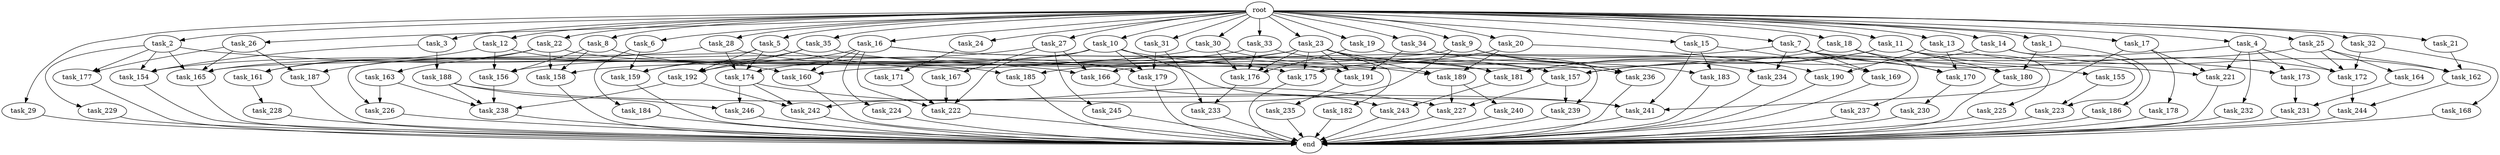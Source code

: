 digraph G {
  root [size="0.000000"];
  task_1 [size="1024.000000"];
  task_2 [size="1024.000000"];
  task_3 [size="1024.000000"];
  task_4 [size="1024.000000"];
  task_5 [size="1024.000000"];
  task_6 [size="1024.000000"];
  task_7 [size="1024.000000"];
  task_8 [size="1024.000000"];
  task_9 [size="1024.000000"];
  task_10 [size="1024.000000"];
  task_11 [size="1024.000000"];
  task_12 [size="1024.000000"];
  task_13 [size="1024.000000"];
  task_14 [size="1024.000000"];
  task_15 [size="1024.000000"];
  task_16 [size="1024.000000"];
  task_17 [size="1024.000000"];
  task_18 [size="1024.000000"];
  task_19 [size="1024.000000"];
  task_20 [size="1024.000000"];
  task_21 [size="1024.000000"];
  task_22 [size="1024.000000"];
  task_23 [size="1024.000000"];
  task_24 [size="1024.000000"];
  task_25 [size="1024.000000"];
  task_26 [size="1024.000000"];
  task_27 [size="1024.000000"];
  task_28 [size="1024.000000"];
  task_29 [size="1024.000000"];
  task_30 [size="1024.000000"];
  task_31 [size="1024.000000"];
  task_32 [size="1024.000000"];
  task_33 [size="1024.000000"];
  task_34 [size="1024.000000"];
  task_35 [size="1024.000000"];
  task_154 [size="1194000908288.000000"];
  task_155 [size="214748364800.000000"];
  task_156 [size="412316860416.000000"];
  task_157 [size="627065225216.000000"];
  task_158 [size="1030792151040.000000"];
  task_159 [size="1125281431552.000000"];
  task_160 [size="566935683072.000000"];
  task_161 [size="171798691840.000000"];
  task_162 [size="1331439861760.000000"];
  task_163 [size="34359738368.000000"];
  task_164 [size="214748364800.000000"];
  task_165 [size="661424963584.000000"];
  task_166 [size="601295421440.000000"];
  task_167 [size="309237645312.000000"];
  task_168 [size="549755813888.000000"];
  task_169 [size="635655159808.000000"];
  task_170 [size="1494648619008.000000"];
  task_171 [size="549755813888.000000"];
  task_172 [size="1322849927168.000000"];
  task_173 [size="996432412672.000000"];
  task_174 [size="1752346656768.000000"];
  task_175 [size="1314259992576.000000"];
  task_176 [size="2241972928512.000000"];
  task_177 [size="214748364800.000000"];
  task_178 [size="34359738368.000000"];
  task_179 [size="1546188226560.000000"];
  task_180 [size="386547056640.000000"];
  task_181 [size="910533066752.000000"];
  task_182 [size="858993459200.000000"];
  task_183 [size="1073741824000.000000"];
  task_184 [size="695784701952.000000"];
  task_185 [size="687194767360.000000"];
  task_186 [size="34359738368.000000"];
  task_187 [size="996432412672.000000"];
  task_188 [size="420906795008.000000"];
  task_189 [size="2104533975040.000000"];
  task_190 [size="1408749273088.000000"];
  task_191 [size="1030792151040.000000"];
  task_192 [size="558345748480.000000"];
  task_221 [size="309237645312.000000"];
  task_222 [size="1632087572480.000000"];
  task_223 [size="1116691496960.000000"];
  task_224 [size="214748364800.000000"];
  task_225 [size="137438953472.000000"];
  task_226 [size="111669149696.000000"];
  task_227 [size="1717986918400.000000"];
  task_228 [size="214748364800.000000"];
  task_229 [size="77309411328.000000"];
  task_230 [size="34359738368.000000"];
  task_231 [size="171798691840.000000"];
  task_232 [size="137438953472.000000"];
  task_233 [size="970662608896.000000"];
  task_234 [size="730144440320.000000"];
  task_235 [size="858993459200.000000"];
  task_236 [size="1305670057984.000000"];
  task_237 [size="420906795008.000000"];
  task_238 [size="1331439861760.000000"];
  task_239 [size="1099511627776.000000"];
  task_240 [size="309237645312.000000"];
  task_241 [size="523986010112.000000"];
  task_242 [size="1589137899520.000000"];
  task_243 [size="773094113280.000000"];
  task_244 [size="1408749273088.000000"];
  task_245 [size="309237645312.000000"];
  task_246 [size="996432412672.000000"];
  end [size="0.000000"];

  root -> task_1 [size="1.000000"];
  root -> task_2 [size="1.000000"];
  root -> task_3 [size="1.000000"];
  root -> task_4 [size="1.000000"];
  root -> task_5 [size="1.000000"];
  root -> task_6 [size="1.000000"];
  root -> task_7 [size="1.000000"];
  root -> task_8 [size="1.000000"];
  root -> task_9 [size="1.000000"];
  root -> task_10 [size="1.000000"];
  root -> task_11 [size="1.000000"];
  root -> task_12 [size="1.000000"];
  root -> task_13 [size="1.000000"];
  root -> task_14 [size="1.000000"];
  root -> task_15 [size="1.000000"];
  root -> task_16 [size="1.000000"];
  root -> task_17 [size="1.000000"];
  root -> task_18 [size="1.000000"];
  root -> task_19 [size="1.000000"];
  root -> task_20 [size="1.000000"];
  root -> task_21 [size="1.000000"];
  root -> task_22 [size="1.000000"];
  root -> task_23 [size="1.000000"];
  root -> task_24 [size="1.000000"];
  root -> task_25 [size="1.000000"];
  root -> task_26 [size="1.000000"];
  root -> task_27 [size="1.000000"];
  root -> task_28 [size="1.000000"];
  root -> task_29 [size="1.000000"];
  root -> task_30 [size="1.000000"];
  root -> task_31 [size="1.000000"];
  root -> task_32 [size="1.000000"];
  root -> task_33 [size="1.000000"];
  root -> task_34 [size="1.000000"];
  root -> task_35 [size="1.000000"];
  task_1 -> task_180 [size="33554432.000000"];
  task_1 -> task_186 [size="33554432.000000"];
  task_2 -> task_154 [size="75497472.000000"];
  task_2 -> task_165 [size="75497472.000000"];
  task_2 -> task_166 [size="75497472.000000"];
  task_2 -> task_177 [size="75497472.000000"];
  task_2 -> task_229 [size="75497472.000000"];
  task_3 -> task_154 [size="411041792.000000"];
  task_3 -> task_188 [size="411041792.000000"];
  task_4 -> task_157 [size="134217728.000000"];
  task_4 -> task_172 [size="134217728.000000"];
  task_4 -> task_173 [size="134217728.000000"];
  task_4 -> task_221 [size="134217728.000000"];
  task_4 -> task_232 [size="134217728.000000"];
  task_5 -> task_174 [size="33554432.000000"];
  task_5 -> task_191 [size="33554432.000000"];
  task_5 -> task_192 [size="33554432.000000"];
  task_5 -> task_226 [size="33554432.000000"];
  task_6 -> task_159 [size="679477248.000000"];
  task_6 -> task_184 [size="679477248.000000"];
  task_7 -> task_169 [size="411041792.000000"];
  task_7 -> task_170 [size="411041792.000000"];
  task_7 -> task_172 [size="411041792.000000"];
  task_7 -> task_175 [size="411041792.000000"];
  task_7 -> task_234 [size="411041792.000000"];
  task_7 -> task_237 [size="411041792.000000"];
  task_8 -> task_156 [size="134217728.000000"];
  task_8 -> task_158 [size="134217728.000000"];
  task_8 -> task_185 [size="134217728.000000"];
  task_9 -> task_165 [size="301989888.000000"];
  task_9 -> task_234 [size="301989888.000000"];
  task_9 -> task_236 [size="301989888.000000"];
  task_9 -> task_242 [size="301989888.000000"];
  task_10 -> task_157 [size="134217728.000000"];
  task_10 -> task_165 [size="134217728.000000"];
  task_10 -> task_179 [size="134217728.000000"];
  task_10 -> task_222 [size="134217728.000000"];
  task_10 -> task_241 [size="134217728.000000"];
  task_11 -> task_157 [size="134217728.000000"];
  task_11 -> task_180 [size="134217728.000000"];
  task_11 -> task_181 [size="134217728.000000"];
  task_11 -> task_221 [size="134217728.000000"];
  task_11 -> task_225 [size="134217728.000000"];
  task_12 -> task_156 [size="134217728.000000"];
  task_12 -> task_160 [size="134217728.000000"];
  task_12 -> task_161 [size="134217728.000000"];
  task_13 -> task_170 [size="838860800.000000"];
  task_13 -> task_173 [size="838860800.000000"];
  task_13 -> task_190 [size="838860800.000000"];
  task_14 -> task_162 [size="411041792.000000"];
  task_14 -> task_181 [size="411041792.000000"];
  task_14 -> task_223 [size="411041792.000000"];
  task_15 -> task_169 [size="209715200.000000"];
  task_15 -> task_183 [size="209715200.000000"];
  task_15 -> task_241 [size="209715200.000000"];
  task_16 -> task_157 [size="209715200.000000"];
  task_16 -> task_159 [size="209715200.000000"];
  task_16 -> task_160 [size="209715200.000000"];
  task_16 -> task_181 [size="209715200.000000"];
  task_16 -> task_222 [size="209715200.000000"];
  task_16 -> task_224 [size="209715200.000000"];
  task_17 -> task_178 [size="33554432.000000"];
  task_17 -> task_221 [size="33554432.000000"];
  task_17 -> task_241 [size="33554432.000000"];
  task_18 -> task_155 [size="209715200.000000"];
  task_18 -> task_160 [size="209715200.000000"];
  task_18 -> task_170 [size="209715200.000000"];
  task_19 -> task_176 [size="536870912.000000"];
  task_19 -> task_239 [size="536870912.000000"];
  task_20 -> task_185 [size="536870912.000000"];
  task_20 -> task_189 [size="536870912.000000"];
  task_20 -> task_190 [size="536870912.000000"];
  task_21 -> task_162 [size="679477248.000000"];
  task_22 -> task_158 [size="33554432.000000"];
  task_22 -> task_161 [size="33554432.000000"];
  task_22 -> task_163 [size="33554432.000000"];
  task_22 -> task_175 [size="33554432.000000"];
  task_23 -> task_158 [size="838860800.000000"];
  task_23 -> task_174 [size="838860800.000000"];
  task_23 -> task_175 [size="838860800.000000"];
  task_23 -> task_176 [size="838860800.000000"];
  task_23 -> task_182 [size="838860800.000000"];
  task_23 -> task_183 [size="838860800.000000"];
  task_23 -> task_189 [size="838860800.000000"];
  task_23 -> task_191 [size="838860800.000000"];
  task_23 -> task_236 [size="838860800.000000"];
  task_24 -> task_171 [size="536870912.000000"];
  task_25 -> task_162 [size="209715200.000000"];
  task_25 -> task_164 [size="209715200.000000"];
  task_25 -> task_166 [size="209715200.000000"];
  task_25 -> task_172 [size="209715200.000000"];
  task_26 -> task_165 [size="134217728.000000"];
  task_26 -> task_177 [size="134217728.000000"];
  task_26 -> task_187 [size="134217728.000000"];
  task_27 -> task_166 [size="301989888.000000"];
  task_27 -> task_167 [size="301989888.000000"];
  task_27 -> task_192 [size="301989888.000000"];
  task_27 -> task_245 [size="301989888.000000"];
  task_28 -> task_174 [size="838860800.000000"];
  task_28 -> task_179 [size="838860800.000000"];
  task_28 -> task_187 [size="838860800.000000"];
  task_29 -> end [size="1.000000"];
  task_30 -> task_154 [size="679477248.000000"];
  task_30 -> task_176 [size="679477248.000000"];
  task_30 -> task_189 [size="679477248.000000"];
  task_31 -> task_179 [size="536870912.000000"];
  task_31 -> task_233 [size="536870912.000000"];
  task_32 -> task_168 [size="536870912.000000"];
  task_32 -> task_172 [size="536870912.000000"];
  task_33 -> task_156 [size="134217728.000000"];
  task_33 -> task_176 [size="134217728.000000"];
  task_33 -> task_181 [size="134217728.000000"];
  task_34 -> task_191 [size="134217728.000000"];
  task_34 -> task_236 [size="134217728.000000"];
  task_35 -> task_159 [size="209715200.000000"];
  task_35 -> task_180 [size="209715200.000000"];
  task_35 -> task_192 [size="209715200.000000"];
  task_154 -> end [size="1.000000"];
  task_155 -> task_223 [size="679477248.000000"];
  task_156 -> task_238 [size="679477248.000000"];
  task_157 -> task_227 [size="536870912.000000"];
  task_157 -> task_239 [size="536870912.000000"];
  task_158 -> end [size="1.000000"];
  task_159 -> end [size="1.000000"];
  task_160 -> end [size="1.000000"];
  task_161 -> task_228 [size="209715200.000000"];
  task_162 -> task_244 [size="536870912.000000"];
  task_163 -> task_226 [size="75497472.000000"];
  task_163 -> task_238 [size="75497472.000000"];
  task_164 -> task_231 [size="33554432.000000"];
  task_165 -> end [size="1.000000"];
  task_166 -> task_243 [size="679477248.000000"];
  task_167 -> task_222 [size="838860800.000000"];
  task_168 -> end [size="1.000000"];
  task_169 -> end [size="1.000000"];
  task_170 -> task_230 [size="33554432.000000"];
  task_171 -> task_222 [size="411041792.000000"];
  task_172 -> task_244 [size="838860800.000000"];
  task_173 -> task_231 [size="134217728.000000"];
  task_174 -> task_227 [size="838860800.000000"];
  task_174 -> task_242 [size="838860800.000000"];
  task_174 -> task_246 [size="838860800.000000"];
  task_175 -> end [size="1.000000"];
  task_176 -> task_233 [size="411041792.000000"];
  task_177 -> end [size="1.000000"];
  task_178 -> end [size="1.000000"];
  task_179 -> end [size="1.000000"];
  task_180 -> end [size="1.000000"];
  task_181 -> task_243 [size="75497472.000000"];
  task_182 -> end [size="1.000000"];
  task_183 -> end [size="1.000000"];
  task_184 -> end [size="1.000000"];
  task_185 -> end [size="1.000000"];
  task_186 -> end [size="1.000000"];
  task_187 -> end [size="1.000000"];
  task_188 -> task_238 [size="134217728.000000"];
  task_188 -> task_241 [size="134217728.000000"];
  task_188 -> task_246 [size="134217728.000000"];
  task_189 -> task_227 [size="301989888.000000"];
  task_189 -> task_240 [size="301989888.000000"];
  task_190 -> end [size="1.000000"];
  task_191 -> task_235 [size="838860800.000000"];
  task_192 -> task_238 [size="411041792.000000"];
  task_192 -> task_242 [size="411041792.000000"];
  task_221 -> end [size="1.000000"];
  task_222 -> end [size="1.000000"];
  task_223 -> end [size="1.000000"];
  task_224 -> end [size="1.000000"];
  task_225 -> end [size="1.000000"];
  task_226 -> end [size="1.000000"];
  task_227 -> end [size="1.000000"];
  task_228 -> end [size="1.000000"];
  task_229 -> end [size="1.000000"];
  task_230 -> end [size="1.000000"];
  task_231 -> end [size="1.000000"];
  task_232 -> end [size="1.000000"];
  task_233 -> end [size="1.000000"];
  task_234 -> end [size="1.000000"];
  task_235 -> end [size="1.000000"];
  task_236 -> end [size="1.000000"];
  task_237 -> end [size="1.000000"];
  task_238 -> end [size="1.000000"];
  task_239 -> end [size="1.000000"];
  task_240 -> end [size="1.000000"];
  task_241 -> end [size="1.000000"];
  task_242 -> end [size="1.000000"];
  task_243 -> end [size="1.000000"];
  task_244 -> end [size="1.000000"];
  task_245 -> end [size="1.000000"];
  task_246 -> end [size="1.000000"];
}
